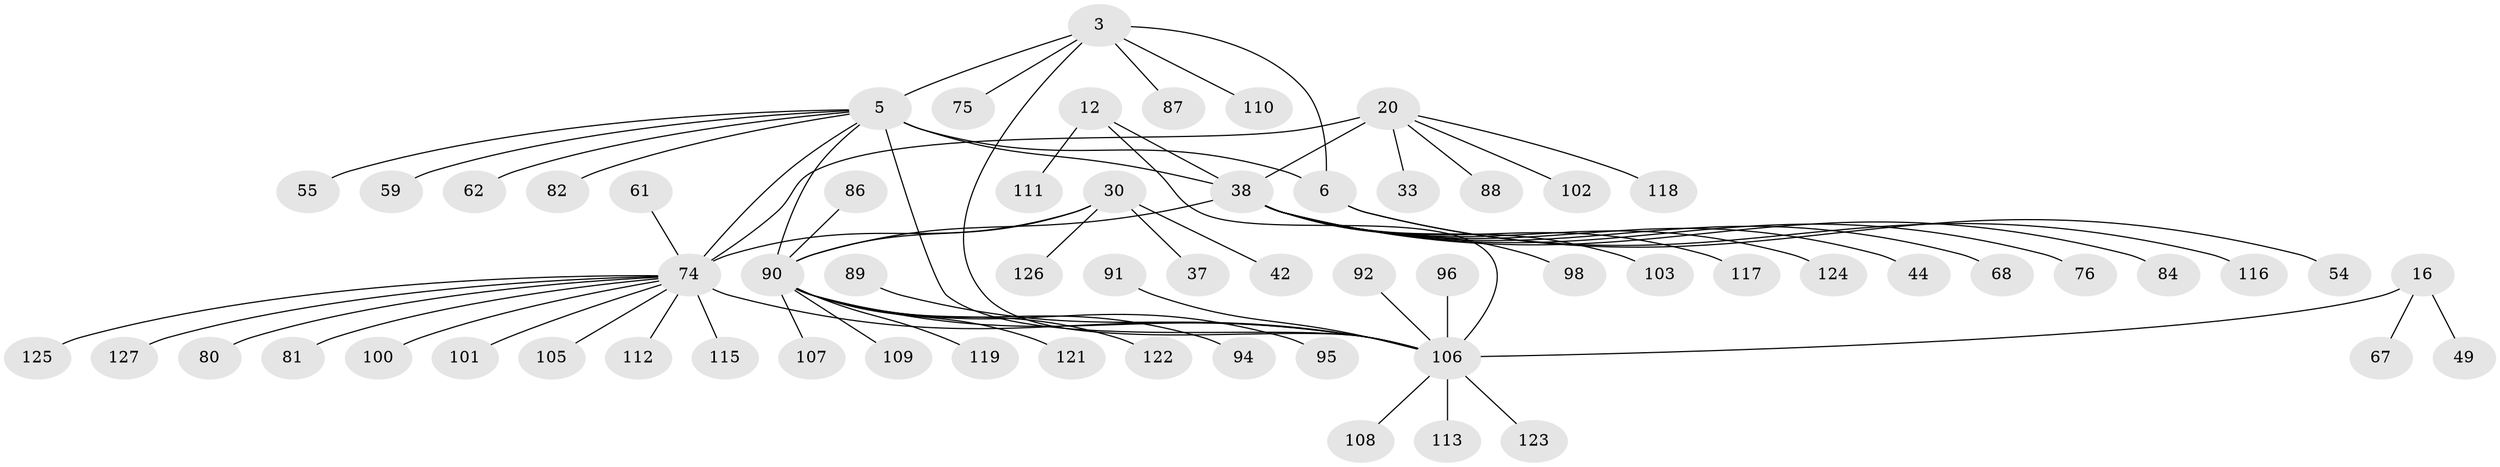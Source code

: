 // original degree distribution, {5: 0.015748031496062992, 7: 0.06299212598425197, 9: 0.047244094488188976, 11: 0.023622047244094488, 8: 0.03937007874015748, 10: 0.015748031496062992, 6: 0.015748031496062992, 13: 0.007874015748031496, 12: 0.007874015748031496, 2: 0.11811023622047244, 1: 0.5984251968503937, 3: 0.047244094488188976}
// Generated by graph-tools (version 1.1) at 2025/54/03/09/25 04:54:56]
// undirected, 63 vertices, 70 edges
graph export_dot {
graph [start="1"]
  node [color=gray90,style=filled];
  3 [super="+2"];
  5 [super="+4"];
  6 [super="+1"];
  12 [super="+11"];
  16 [super="+15"];
  20 [super="+19"];
  30 [super="+25"];
  33;
  37;
  38 [super="+34"];
  42;
  44;
  49;
  54;
  55;
  59;
  61 [super="+60"];
  62 [super="+51"];
  67 [super="+36"];
  68;
  74 [super="+24+35+56"];
  75;
  76;
  80;
  81;
  82;
  84 [super="+47"];
  86;
  87;
  88;
  89;
  90 [super="+50+72+78+79"];
  91;
  92;
  94;
  95;
  96;
  98;
  100;
  101 [super="+52"];
  102;
  103;
  105 [super="+40+83"];
  106 [super="+41+99+43+64+66+71+73+77"];
  107;
  108;
  109;
  110 [super="+97"];
  111 [super="+45"];
  112;
  113;
  115;
  116;
  117;
  118;
  119 [super="+104"];
  121 [super="+85"];
  122 [super="+120"];
  123;
  124 [super="+114"];
  125;
  126;
  127;
  3 -- 5 [weight=4];
  3 -- 6 [weight=4];
  3 -- 87;
  3 -- 106;
  3 -- 75;
  3 -- 110;
  5 -- 6 [weight=4];
  5 -- 59;
  5 -- 82;
  5 -- 38 [weight=2];
  5 -- 55;
  5 -- 62;
  5 -- 106;
  5 -- 74;
  5 -- 90 [weight=2];
  6 -- 54;
  6 -- 116;
  12 -- 111;
  12 -- 106;
  12 -- 38 [weight=8];
  16 -- 49;
  16 -- 67;
  16 -- 106 [weight=8];
  20 -- 102;
  20 -- 33;
  20 -- 118;
  20 -- 88;
  20 -- 74 [weight=8];
  20 -- 38;
  30 -- 37;
  30 -- 42;
  30 -- 126;
  30 -- 74;
  30 -- 90 [weight=8];
  38 -- 98;
  38 -- 68;
  38 -- 103;
  38 -- 44;
  38 -- 76;
  38 -- 84;
  38 -- 117;
  38 -- 90;
  38 -- 124;
  61 -- 74;
  74 -- 80;
  74 -- 81;
  74 -- 100;
  74 -- 101;
  74 -- 105;
  74 -- 106 [weight=3];
  74 -- 112;
  74 -- 115;
  74 -- 125;
  74 -- 127;
  86 -- 90;
  89 -- 106;
  90 -- 106;
  90 -- 107;
  90 -- 109;
  90 -- 94;
  90 -- 119;
  90 -- 121;
  90 -- 122;
  90 -- 95;
  91 -- 106;
  92 -- 106;
  96 -- 106;
  106 -- 108;
  106 -- 113;
  106 -- 123;
}
